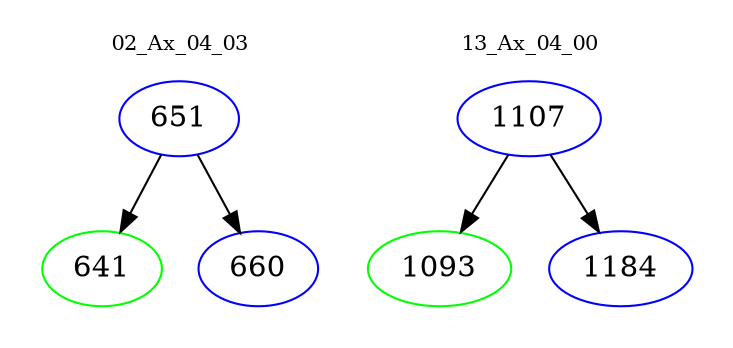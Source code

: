 digraph{
subgraph cluster_0 {
color = white
label = "02_Ax_04_03";
fontsize=10;
T0_651 [label="651", color="blue"]
T0_651 -> T0_641 [color="black"]
T0_641 [label="641", color="green"]
T0_651 -> T0_660 [color="black"]
T0_660 [label="660", color="blue"]
}
subgraph cluster_1 {
color = white
label = "13_Ax_04_00";
fontsize=10;
T1_1107 [label="1107", color="blue"]
T1_1107 -> T1_1093 [color="black"]
T1_1093 [label="1093", color="green"]
T1_1107 -> T1_1184 [color="black"]
T1_1184 [label="1184", color="blue"]
}
}
